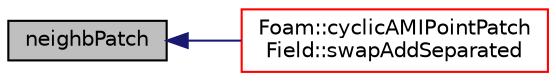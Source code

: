 digraph "neighbPatch"
{
  bgcolor="transparent";
  edge [fontname="Helvetica",fontsize="10",labelfontname="Helvetica",labelfontsize="10"];
  node [fontname="Helvetica",fontsize="10",shape=record];
  rankdir="LR";
  Node91 [label="neighbPatch",height=0.2,width=0.4,color="black", fillcolor="grey75", style="filled", fontcolor="black"];
  Node91 -> Node92 [dir="back",color="midnightblue",fontsize="10",style="solid",fontname="Helvetica"];
  Node92 [label="Foam::cyclicAMIPointPatch\lField::swapAddSeparated",height=0.2,width=0.4,color="red",URL="$a26073.html#a3aae157a027e0aa964e285d768f7ec86",tooltip="Complete swap of patch point values and add to local values. "];
}
